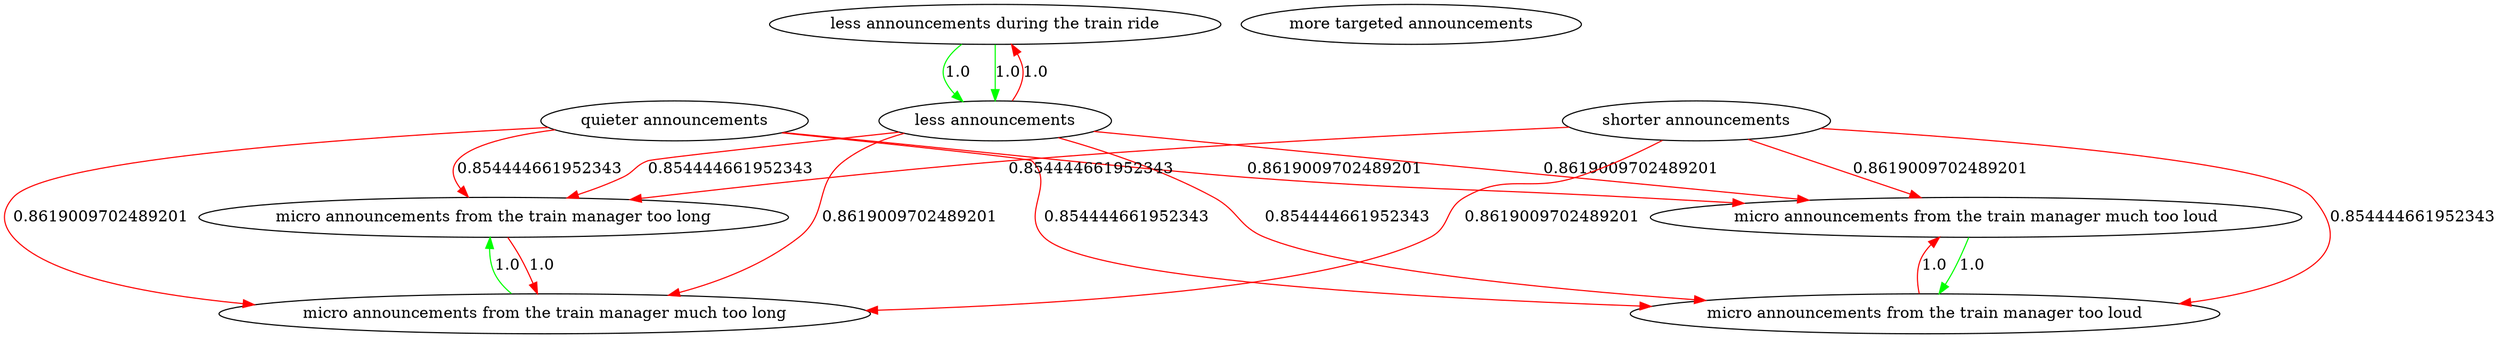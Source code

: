 digraph rawGraph {
"less announcements during the train ride";"less announcements";"micro announcements from the train manager much too loud";"micro announcements from the train manager too loud";"micro announcements from the train manager much too long";"micro announcements from the train manager too long";"more targeted announcements";"quieter announcements";"shorter announcements";"less announcements during the train ride" -> "less announcements" [label=1.0] [color=green]
"less announcements during the train ride" -> "less announcements" [label=1.0] [color=green]
"less announcements" -> "less announcements during the train ride" [label=1.0] [color=red]
"micro announcements from the train manager much too loud" -> "micro announcements from the train manager too loud" [label=1.0] [color=green]
"micro announcements from the train manager too loud" -> "micro announcements from the train manager much too loud" [label=1.0] [color=red]
"less announcements" -> "micro announcements from the train manager much too loud" [label=0.8619009702489201] [color=red]
"less announcements" -> "micro announcements from the train manager too loud" [label=0.854444661952343] [color=red]
"micro announcements from the train manager much too long" -> "micro announcements from the train manager too long" [label=1.0] [color=green]
"micro announcements from the train manager too long" -> "micro announcements from the train manager much too long" [label=1.0] [color=red]
"less announcements" -> "micro announcements from the train manager much too long" [label=0.8619009702489201] [color=red]
"less announcements" -> "micro announcements from the train manager too long" [label=0.854444661952343] [color=red]
"quieter announcements" -> "micro announcements from the train manager much too loud" [label=0.8619009702489201] [color=red]
"quieter announcements" -> "micro announcements from the train manager too loud" [label=0.854444661952343] [color=red]
"quieter announcements" -> "micro announcements from the train manager much too long" [label=0.8619009702489201] [color=red]
"quieter announcements" -> "micro announcements from the train manager too long" [label=0.854444661952343] [color=red]
"shorter announcements" -> "micro announcements from the train manager much too loud" [label=0.8619009702489201] [color=red]
"shorter announcements" -> "micro announcements from the train manager too loud" [label=0.854444661952343] [color=red]
"shorter announcements" -> "micro announcements from the train manager much too long" [label=0.8619009702489201] [color=red]
"shorter announcements" -> "micro announcements from the train manager too long" [label=0.854444661952343] [color=red]
}
